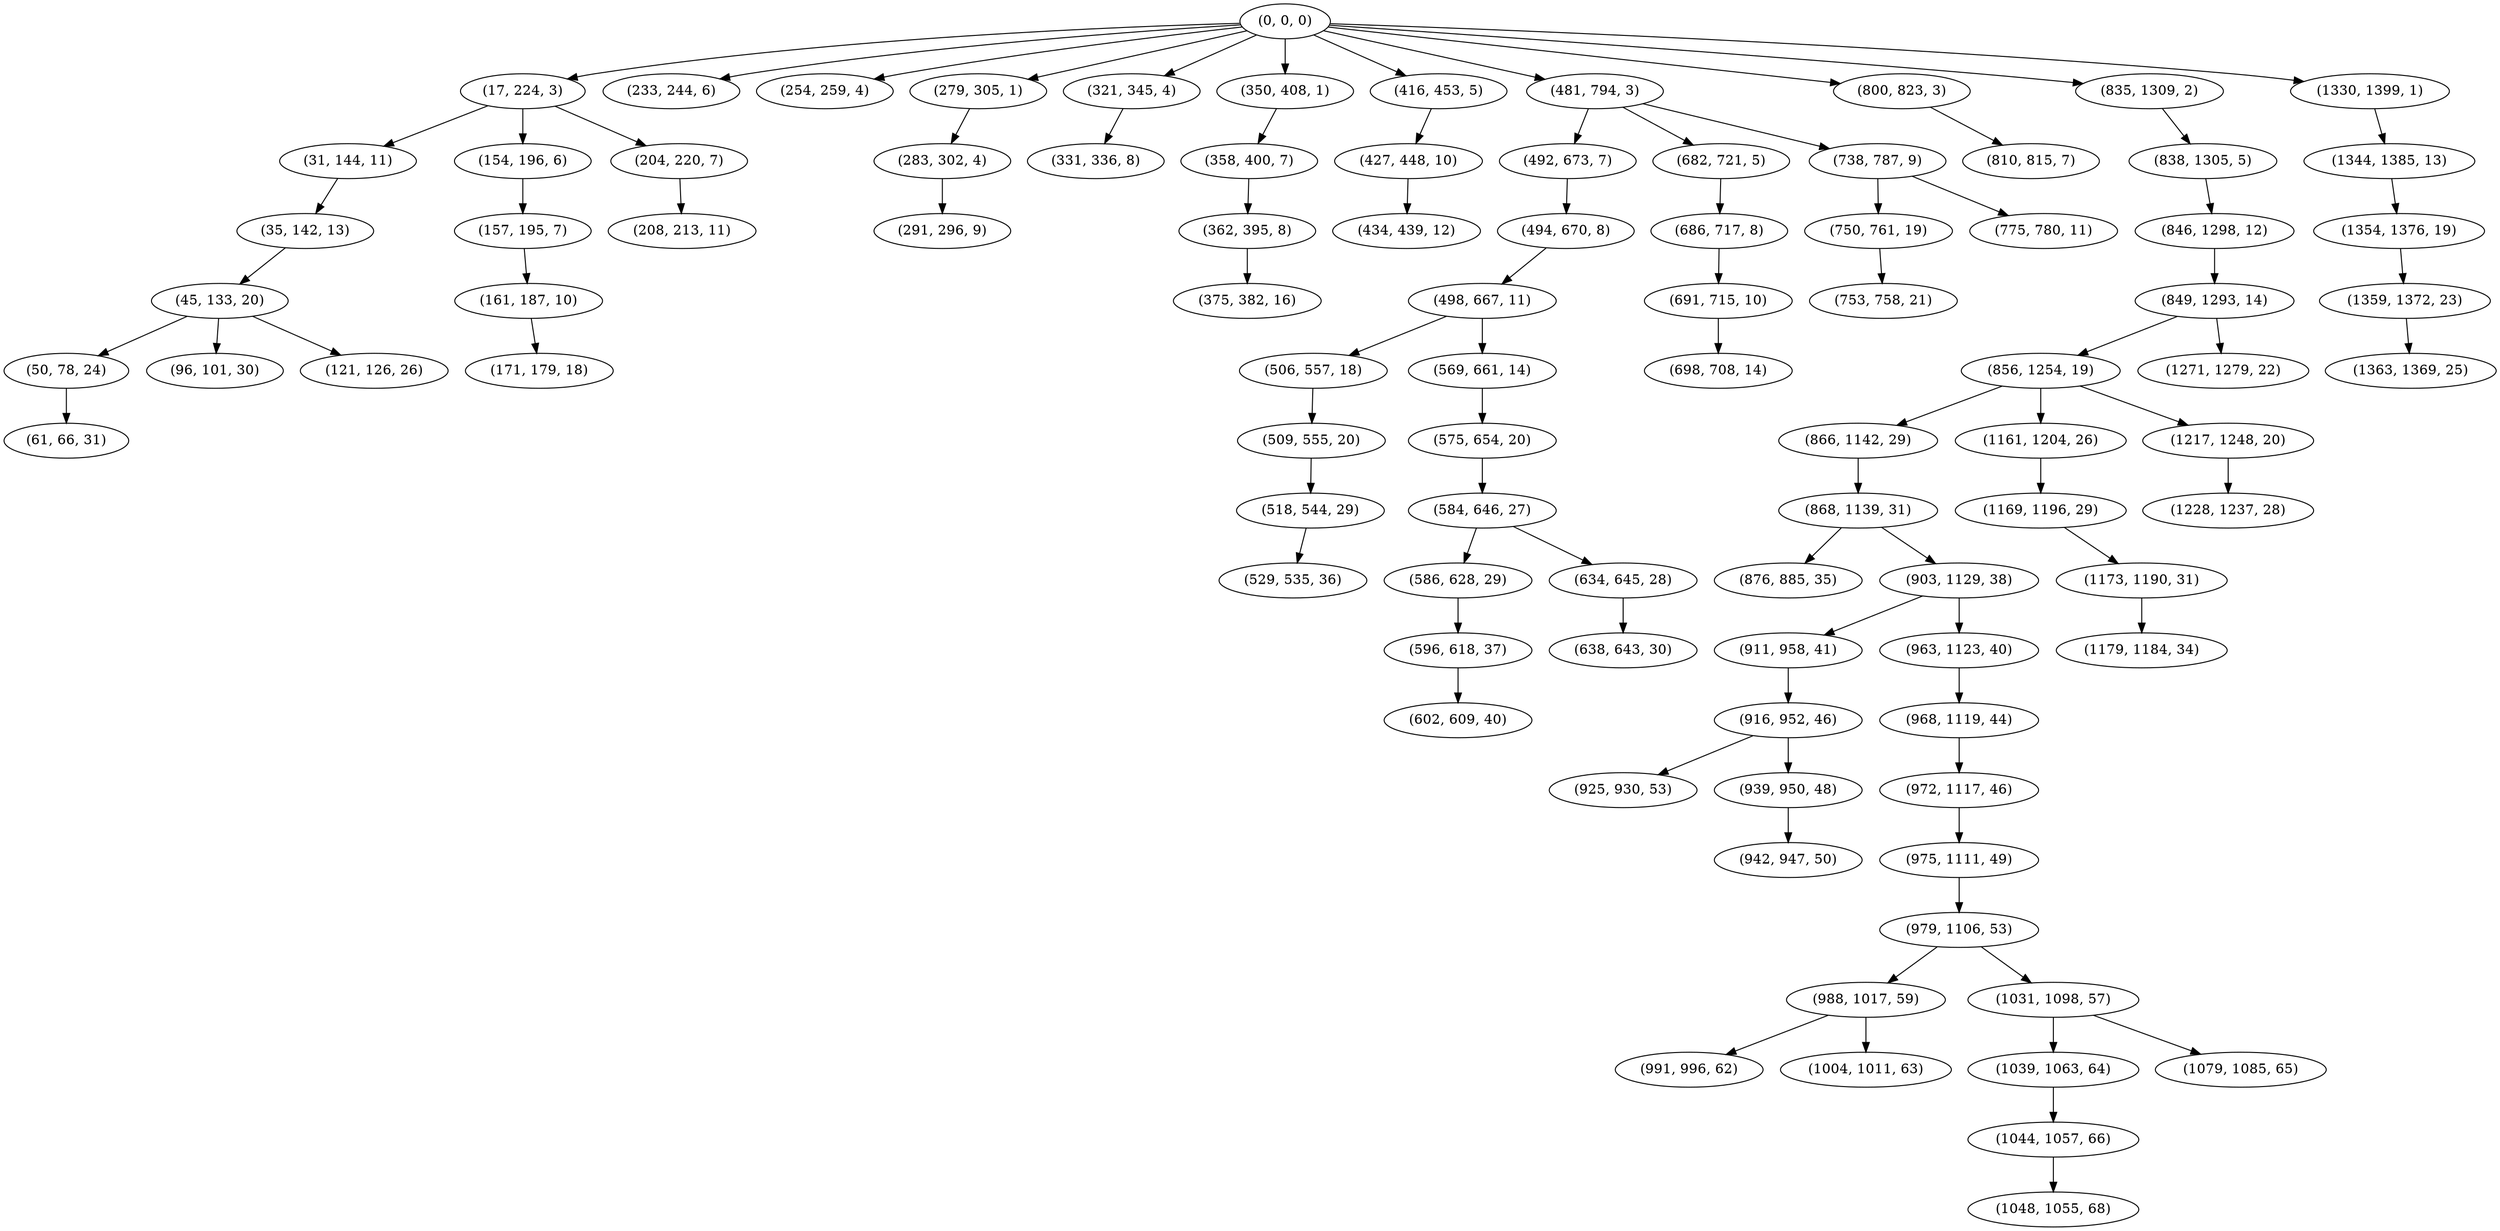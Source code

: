 digraph tree {
    "(0, 0, 0)";
    "(17, 224, 3)";
    "(31, 144, 11)";
    "(35, 142, 13)";
    "(45, 133, 20)";
    "(50, 78, 24)";
    "(61, 66, 31)";
    "(96, 101, 30)";
    "(121, 126, 26)";
    "(154, 196, 6)";
    "(157, 195, 7)";
    "(161, 187, 10)";
    "(171, 179, 18)";
    "(204, 220, 7)";
    "(208, 213, 11)";
    "(233, 244, 6)";
    "(254, 259, 4)";
    "(279, 305, 1)";
    "(283, 302, 4)";
    "(291, 296, 9)";
    "(321, 345, 4)";
    "(331, 336, 8)";
    "(350, 408, 1)";
    "(358, 400, 7)";
    "(362, 395, 8)";
    "(375, 382, 16)";
    "(416, 453, 5)";
    "(427, 448, 10)";
    "(434, 439, 12)";
    "(481, 794, 3)";
    "(492, 673, 7)";
    "(494, 670, 8)";
    "(498, 667, 11)";
    "(506, 557, 18)";
    "(509, 555, 20)";
    "(518, 544, 29)";
    "(529, 535, 36)";
    "(569, 661, 14)";
    "(575, 654, 20)";
    "(584, 646, 27)";
    "(586, 628, 29)";
    "(596, 618, 37)";
    "(602, 609, 40)";
    "(634, 645, 28)";
    "(638, 643, 30)";
    "(682, 721, 5)";
    "(686, 717, 8)";
    "(691, 715, 10)";
    "(698, 708, 14)";
    "(738, 787, 9)";
    "(750, 761, 19)";
    "(753, 758, 21)";
    "(775, 780, 11)";
    "(800, 823, 3)";
    "(810, 815, 7)";
    "(835, 1309, 2)";
    "(838, 1305, 5)";
    "(846, 1298, 12)";
    "(849, 1293, 14)";
    "(856, 1254, 19)";
    "(866, 1142, 29)";
    "(868, 1139, 31)";
    "(876, 885, 35)";
    "(903, 1129, 38)";
    "(911, 958, 41)";
    "(916, 952, 46)";
    "(925, 930, 53)";
    "(939, 950, 48)";
    "(942, 947, 50)";
    "(963, 1123, 40)";
    "(968, 1119, 44)";
    "(972, 1117, 46)";
    "(975, 1111, 49)";
    "(979, 1106, 53)";
    "(988, 1017, 59)";
    "(991, 996, 62)";
    "(1004, 1011, 63)";
    "(1031, 1098, 57)";
    "(1039, 1063, 64)";
    "(1044, 1057, 66)";
    "(1048, 1055, 68)";
    "(1079, 1085, 65)";
    "(1161, 1204, 26)";
    "(1169, 1196, 29)";
    "(1173, 1190, 31)";
    "(1179, 1184, 34)";
    "(1217, 1248, 20)";
    "(1228, 1237, 28)";
    "(1271, 1279, 22)";
    "(1330, 1399, 1)";
    "(1344, 1385, 13)";
    "(1354, 1376, 19)";
    "(1359, 1372, 23)";
    "(1363, 1369, 25)";
    "(0, 0, 0)" -> "(17, 224, 3)";
    "(0, 0, 0)" -> "(233, 244, 6)";
    "(0, 0, 0)" -> "(254, 259, 4)";
    "(0, 0, 0)" -> "(279, 305, 1)";
    "(0, 0, 0)" -> "(321, 345, 4)";
    "(0, 0, 0)" -> "(350, 408, 1)";
    "(0, 0, 0)" -> "(416, 453, 5)";
    "(0, 0, 0)" -> "(481, 794, 3)";
    "(0, 0, 0)" -> "(800, 823, 3)";
    "(0, 0, 0)" -> "(835, 1309, 2)";
    "(0, 0, 0)" -> "(1330, 1399, 1)";
    "(17, 224, 3)" -> "(31, 144, 11)";
    "(17, 224, 3)" -> "(154, 196, 6)";
    "(17, 224, 3)" -> "(204, 220, 7)";
    "(31, 144, 11)" -> "(35, 142, 13)";
    "(35, 142, 13)" -> "(45, 133, 20)";
    "(45, 133, 20)" -> "(50, 78, 24)";
    "(45, 133, 20)" -> "(96, 101, 30)";
    "(45, 133, 20)" -> "(121, 126, 26)";
    "(50, 78, 24)" -> "(61, 66, 31)";
    "(154, 196, 6)" -> "(157, 195, 7)";
    "(157, 195, 7)" -> "(161, 187, 10)";
    "(161, 187, 10)" -> "(171, 179, 18)";
    "(204, 220, 7)" -> "(208, 213, 11)";
    "(279, 305, 1)" -> "(283, 302, 4)";
    "(283, 302, 4)" -> "(291, 296, 9)";
    "(321, 345, 4)" -> "(331, 336, 8)";
    "(350, 408, 1)" -> "(358, 400, 7)";
    "(358, 400, 7)" -> "(362, 395, 8)";
    "(362, 395, 8)" -> "(375, 382, 16)";
    "(416, 453, 5)" -> "(427, 448, 10)";
    "(427, 448, 10)" -> "(434, 439, 12)";
    "(481, 794, 3)" -> "(492, 673, 7)";
    "(481, 794, 3)" -> "(682, 721, 5)";
    "(481, 794, 3)" -> "(738, 787, 9)";
    "(492, 673, 7)" -> "(494, 670, 8)";
    "(494, 670, 8)" -> "(498, 667, 11)";
    "(498, 667, 11)" -> "(506, 557, 18)";
    "(498, 667, 11)" -> "(569, 661, 14)";
    "(506, 557, 18)" -> "(509, 555, 20)";
    "(509, 555, 20)" -> "(518, 544, 29)";
    "(518, 544, 29)" -> "(529, 535, 36)";
    "(569, 661, 14)" -> "(575, 654, 20)";
    "(575, 654, 20)" -> "(584, 646, 27)";
    "(584, 646, 27)" -> "(586, 628, 29)";
    "(584, 646, 27)" -> "(634, 645, 28)";
    "(586, 628, 29)" -> "(596, 618, 37)";
    "(596, 618, 37)" -> "(602, 609, 40)";
    "(634, 645, 28)" -> "(638, 643, 30)";
    "(682, 721, 5)" -> "(686, 717, 8)";
    "(686, 717, 8)" -> "(691, 715, 10)";
    "(691, 715, 10)" -> "(698, 708, 14)";
    "(738, 787, 9)" -> "(750, 761, 19)";
    "(738, 787, 9)" -> "(775, 780, 11)";
    "(750, 761, 19)" -> "(753, 758, 21)";
    "(800, 823, 3)" -> "(810, 815, 7)";
    "(835, 1309, 2)" -> "(838, 1305, 5)";
    "(838, 1305, 5)" -> "(846, 1298, 12)";
    "(846, 1298, 12)" -> "(849, 1293, 14)";
    "(849, 1293, 14)" -> "(856, 1254, 19)";
    "(849, 1293, 14)" -> "(1271, 1279, 22)";
    "(856, 1254, 19)" -> "(866, 1142, 29)";
    "(856, 1254, 19)" -> "(1161, 1204, 26)";
    "(856, 1254, 19)" -> "(1217, 1248, 20)";
    "(866, 1142, 29)" -> "(868, 1139, 31)";
    "(868, 1139, 31)" -> "(876, 885, 35)";
    "(868, 1139, 31)" -> "(903, 1129, 38)";
    "(903, 1129, 38)" -> "(911, 958, 41)";
    "(903, 1129, 38)" -> "(963, 1123, 40)";
    "(911, 958, 41)" -> "(916, 952, 46)";
    "(916, 952, 46)" -> "(925, 930, 53)";
    "(916, 952, 46)" -> "(939, 950, 48)";
    "(939, 950, 48)" -> "(942, 947, 50)";
    "(963, 1123, 40)" -> "(968, 1119, 44)";
    "(968, 1119, 44)" -> "(972, 1117, 46)";
    "(972, 1117, 46)" -> "(975, 1111, 49)";
    "(975, 1111, 49)" -> "(979, 1106, 53)";
    "(979, 1106, 53)" -> "(988, 1017, 59)";
    "(979, 1106, 53)" -> "(1031, 1098, 57)";
    "(988, 1017, 59)" -> "(991, 996, 62)";
    "(988, 1017, 59)" -> "(1004, 1011, 63)";
    "(1031, 1098, 57)" -> "(1039, 1063, 64)";
    "(1031, 1098, 57)" -> "(1079, 1085, 65)";
    "(1039, 1063, 64)" -> "(1044, 1057, 66)";
    "(1044, 1057, 66)" -> "(1048, 1055, 68)";
    "(1161, 1204, 26)" -> "(1169, 1196, 29)";
    "(1169, 1196, 29)" -> "(1173, 1190, 31)";
    "(1173, 1190, 31)" -> "(1179, 1184, 34)";
    "(1217, 1248, 20)" -> "(1228, 1237, 28)";
    "(1330, 1399, 1)" -> "(1344, 1385, 13)";
    "(1344, 1385, 13)" -> "(1354, 1376, 19)";
    "(1354, 1376, 19)" -> "(1359, 1372, 23)";
    "(1359, 1372, 23)" -> "(1363, 1369, 25)";
}

